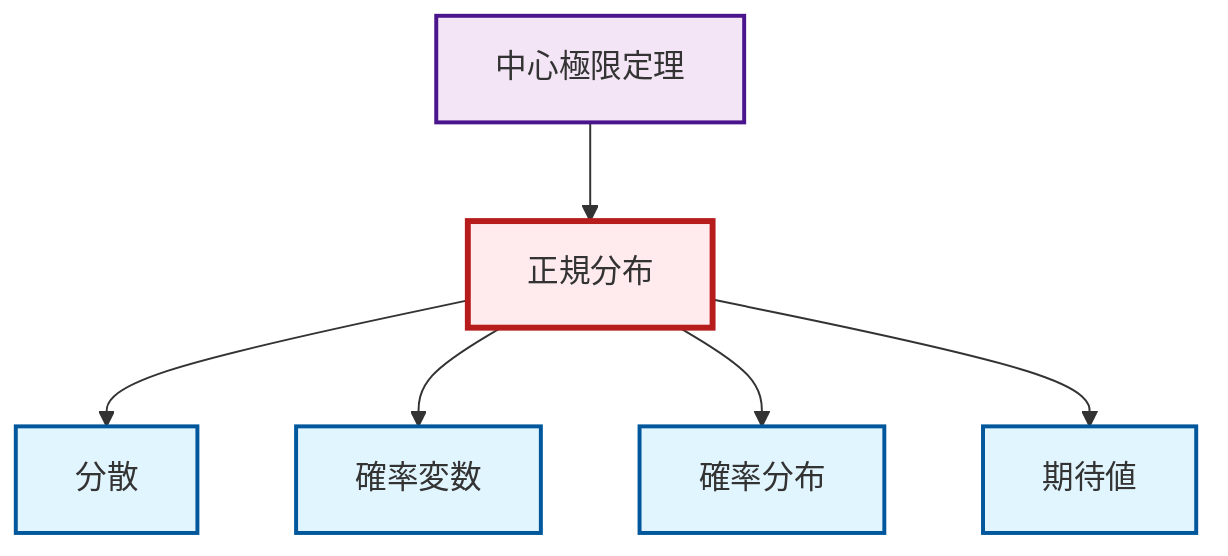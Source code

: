 graph TD
    classDef definition fill:#e1f5fe,stroke:#01579b,stroke-width:2px
    classDef theorem fill:#f3e5f5,stroke:#4a148c,stroke-width:2px
    classDef axiom fill:#fff3e0,stroke:#e65100,stroke-width:2px
    classDef example fill:#e8f5e9,stroke:#1b5e20,stroke-width:2px
    classDef current fill:#ffebee,stroke:#b71c1c,stroke-width:3px
    thm-central-limit["中心極限定理"]:::theorem
    def-expectation["期待値"]:::definition
    def-probability-distribution["確率分布"]:::definition
    def-normal-distribution["正規分布"]:::definition
    def-random-variable["確率変数"]:::definition
    def-variance["分散"]:::definition
    def-normal-distribution --> def-variance
    def-normal-distribution --> def-random-variable
    def-normal-distribution --> def-probability-distribution
    def-normal-distribution --> def-expectation
    thm-central-limit --> def-normal-distribution
    class def-normal-distribution current